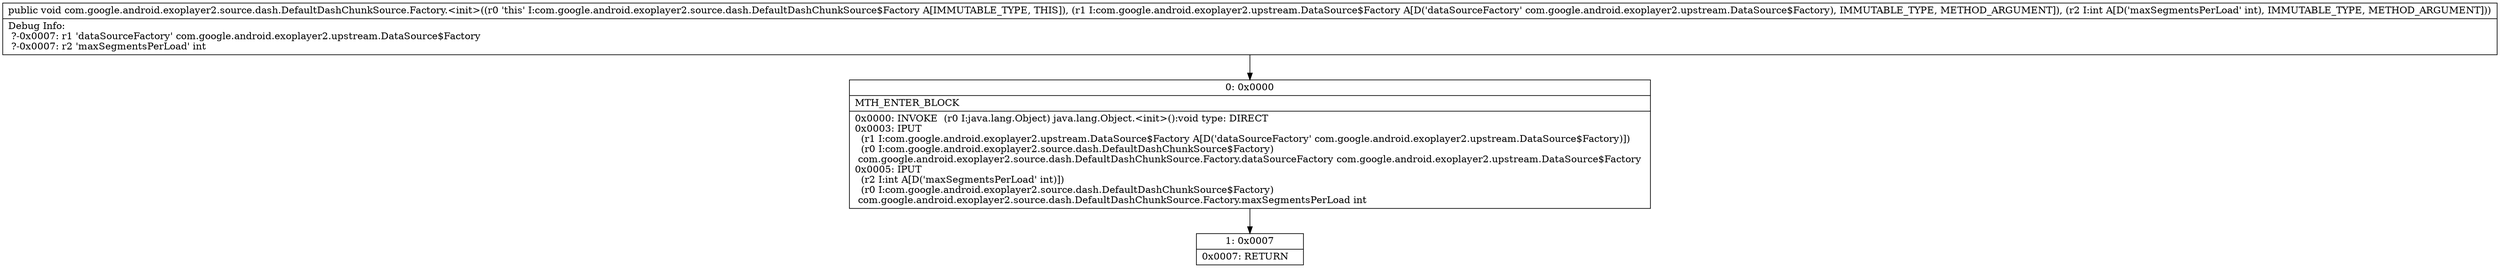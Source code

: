digraph "CFG forcom.google.android.exoplayer2.source.dash.DefaultDashChunkSource.Factory.\<init\>(Lcom\/google\/android\/exoplayer2\/upstream\/DataSource$Factory;I)V" {
Node_0 [shape=record,label="{0\:\ 0x0000|MTH_ENTER_BLOCK\l|0x0000: INVOKE  (r0 I:java.lang.Object) java.lang.Object.\<init\>():void type: DIRECT \l0x0003: IPUT  \l  (r1 I:com.google.android.exoplayer2.upstream.DataSource$Factory A[D('dataSourceFactory' com.google.android.exoplayer2.upstream.DataSource$Factory)])\l  (r0 I:com.google.android.exoplayer2.source.dash.DefaultDashChunkSource$Factory)\l com.google.android.exoplayer2.source.dash.DefaultDashChunkSource.Factory.dataSourceFactory com.google.android.exoplayer2.upstream.DataSource$Factory \l0x0005: IPUT  \l  (r2 I:int A[D('maxSegmentsPerLoad' int)])\l  (r0 I:com.google.android.exoplayer2.source.dash.DefaultDashChunkSource$Factory)\l com.google.android.exoplayer2.source.dash.DefaultDashChunkSource.Factory.maxSegmentsPerLoad int \l}"];
Node_1 [shape=record,label="{1\:\ 0x0007|0x0007: RETURN   \l}"];
MethodNode[shape=record,label="{public void com.google.android.exoplayer2.source.dash.DefaultDashChunkSource.Factory.\<init\>((r0 'this' I:com.google.android.exoplayer2.source.dash.DefaultDashChunkSource$Factory A[IMMUTABLE_TYPE, THIS]), (r1 I:com.google.android.exoplayer2.upstream.DataSource$Factory A[D('dataSourceFactory' com.google.android.exoplayer2.upstream.DataSource$Factory), IMMUTABLE_TYPE, METHOD_ARGUMENT]), (r2 I:int A[D('maxSegmentsPerLoad' int), IMMUTABLE_TYPE, METHOD_ARGUMENT]))  | Debug Info:\l  ?\-0x0007: r1 'dataSourceFactory' com.google.android.exoplayer2.upstream.DataSource$Factory\l  ?\-0x0007: r2 'maxSegmentsPerLoad' int\l}"];
MethodNode -> Node_0;
Node_0 -> Node_1;
}

